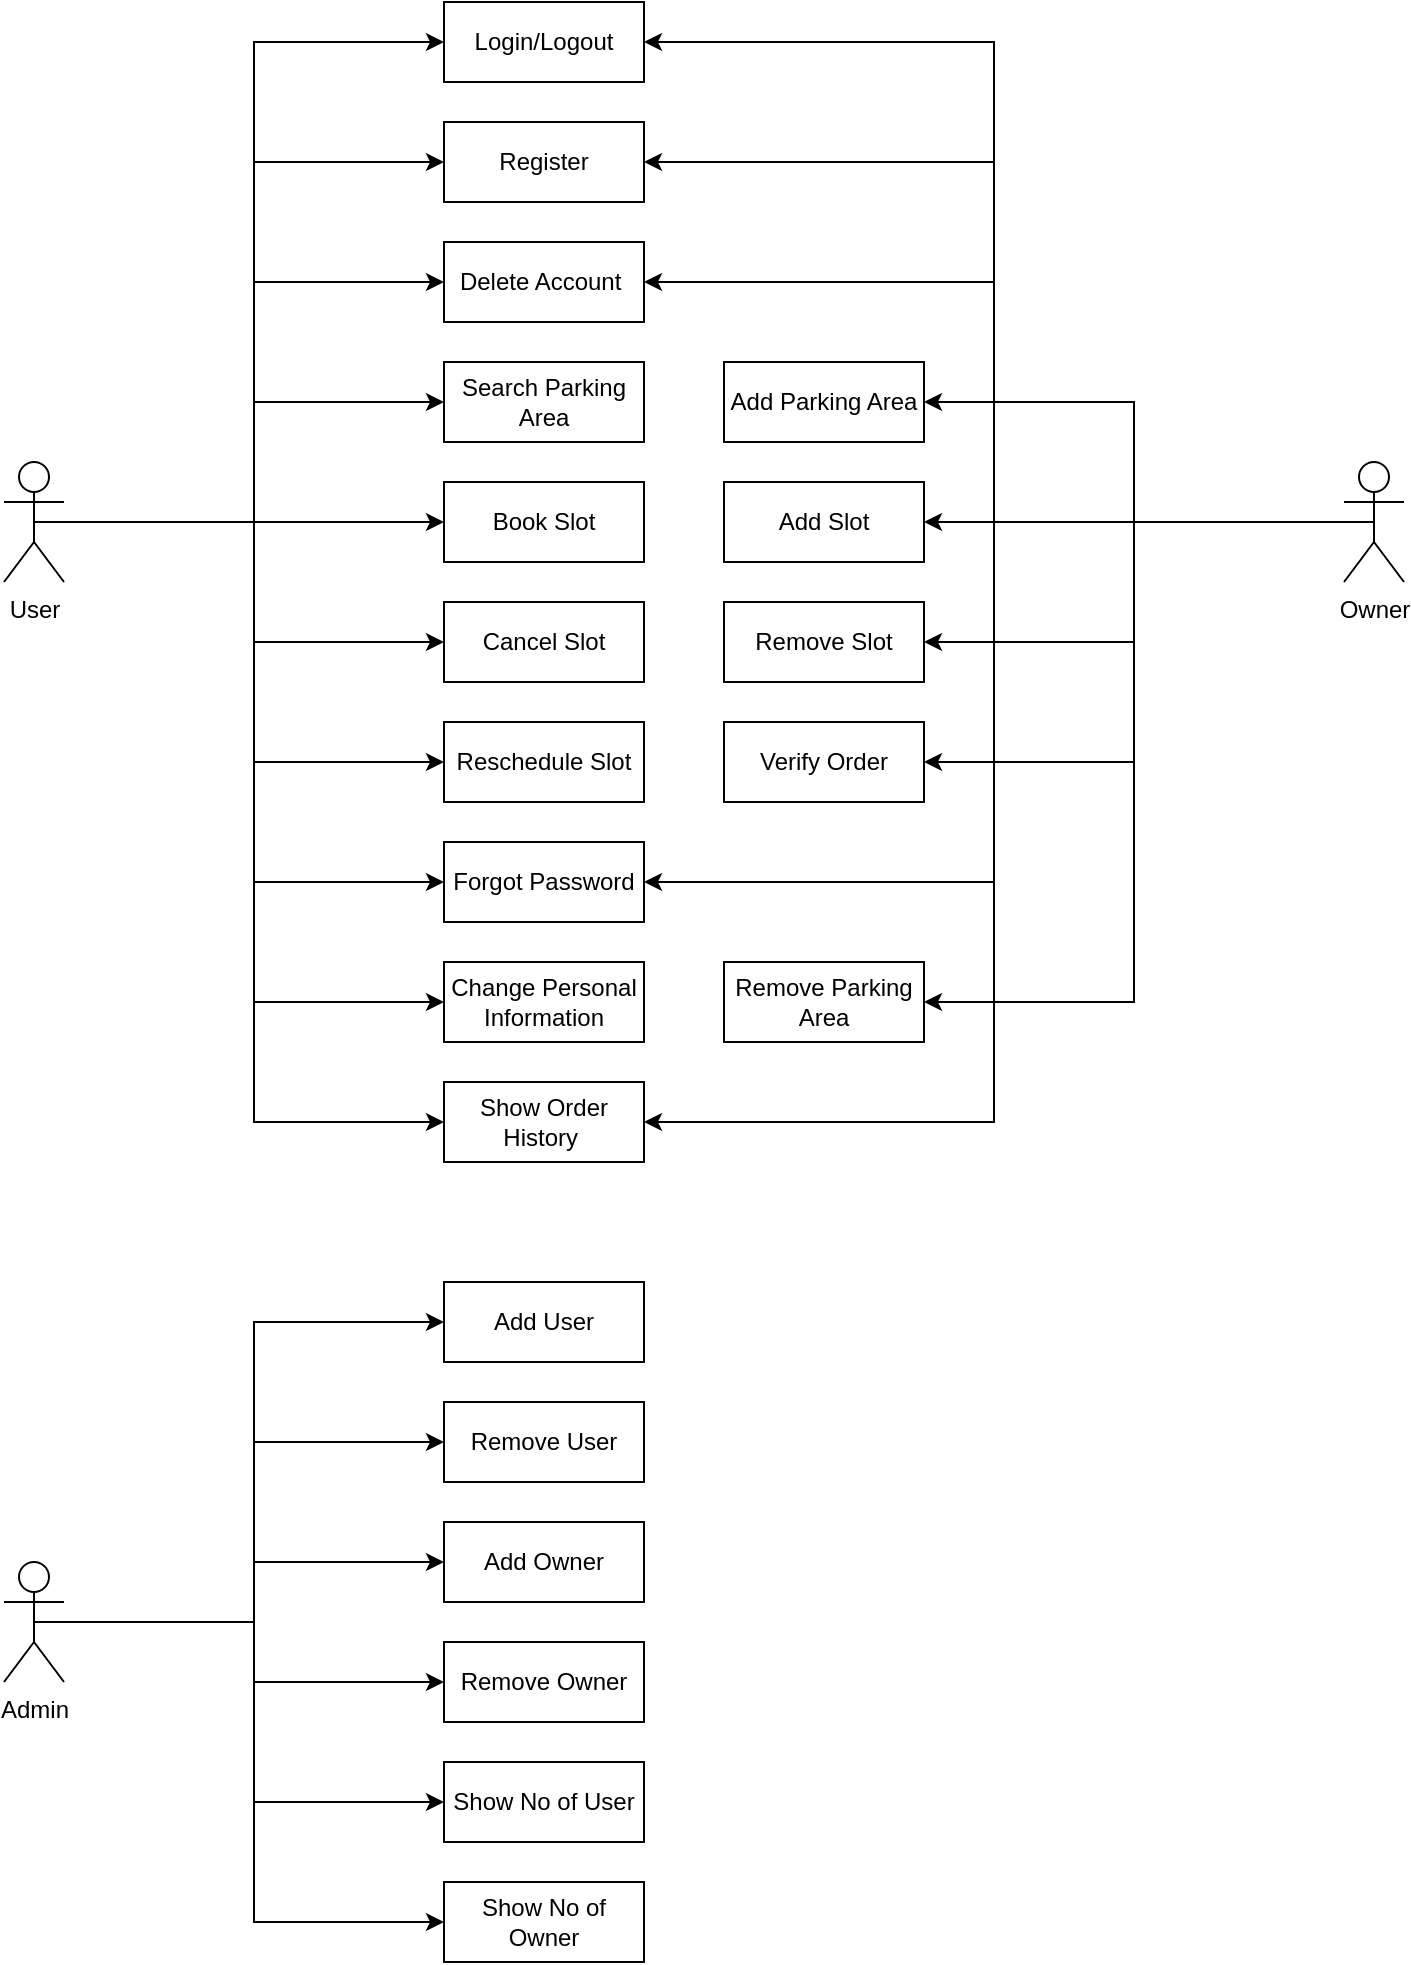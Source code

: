 <mxfile version="20.3.1" type="github"><diagram id="9JNc89d52sO5zC9LgYSv" name="Page-1"><mxGraphModel dx="1038" dy="571" grid="1" gridSize="10" guides="1" tooltips="1" connect="1" arrows="1" fold="1" page="1" pageScale="1" pageWidth="850" pageHeight="1100" math="0" shadow="0"><root><mxCell id="0"/><mxCell id="1" parent="0"/><mxCell id="TXFs_DxhfUPZw4CZAY7L-6" style="edgeStyle=orthogonalEdgeStyle;rounded=0;orthogonalLoop=1;jettySize=auto;html=1;exitX=0.5;exitY=0.5;exitDx=0;exitDy=0;exitPerimeter=0;entryX=0;entryY=0.5;entryDx=0;entryDy=0;" edge="1" parent="1" source="TXFs_DxhfUPZw4CZAY7L-1" target="TXFs_DxhfUPZw4CZAY7L-2"><mxGeometry relative="1" as="geometry"/></mxCell><mxCell id="TXFs_DxhfUPZw4CZAY7L-8" style="edgeStyle=orthogonalEdgeStyle;rounded=0;orthogonalLoop=1;jettySize=auto;html=1;exitX=0.5;exitY=0.5;exitDx=0;exitDy=0;exitPerimeter=0;entryX=0;entryY=0.5;entryDx=0;entryDy=0;" edge="1" parent="1" source="TXFs_DxhfUPZw4CZAY7L-1" target="TXFs_DxhfUPZw4CZAY7L-5"><mxGeometry relative="1" as="geometry"/></mxCell><mxCell id="TXFs_DxhfUPZw4CZAY7L-9" style="edgeStyle=orthogonalEdgeStyle;rounded=0;orthogonalLoop=1;jettySize=auto;html=1;exitX=0.5;exitY=0.5;exitDx=0;exitDy=0;exitPerimeter=0;entryX=0;entryY=0.5;entryDx=0;entryDy=0;" edge="1" parent="1" source="TXFs_DxhfUPZw4CZAY7L-1" target="TXFs_DxhfUPZw4CZAY7L-4"><mxGeometry relative="1" as="geometry"/></mxCell><mxCell id="TXFs_DxhfUPZw4CZAY7L-17" style="edgeStyle=orthogonalEdgeStyle;rounded=0;orthogonalLoop=1;jettySize=auto;html=1;exitX=0.5;exitY=0.5;exitDx=0;exitDy=0;exitPerimeter=0;entryX=0;entryY=0.5;entryDx=0;entryDy=0;" edge="1" parent="1" source="TXFs_DxhfUPZw4CZAY7L-1" target="TXFs_DxhfUPZw4CZAY7L-11"><mxGeometry relative="1" as="geometry"/></mxCell><mxCell id="TXFs_DxhfUPZw4CZAY7L-18" style="edgeStyle=orthogonalEdgeStyle;rounded=0;orthogonalLoop=1;jettySize=auto;html=1;exitX=0.5;exitY=0.5;exitDx=0;exitDy=0;exitPerimeter=0;entryX=0;entryY=0.5;entryDx=0;entryDy=0;" edge="1" parent="1" source="TXFs_DxhfUPZw4CZAY7L-1" target="TXFs_DxhfUPZw4CZAY7L-12"><mxGeometry relative="1" as="geometry"/></mxCell><mxCell id="TXFs_DxhfUPZw4CZAY7L-19" style="edgeStyle=orthogonalEdgeStyle;rounded=0;orthogonalLoop=1;jettySize=auto;html=1;exitX=0.5;exitY=0.5;exitDx=0;exitDy=0;exitPerimeter=0;entryX=0;entryY=0.5;entryDx=0;entryDy=0;" edge="1" parent="1" source="TXFs_DxhfUPZw4CZAY7L-1" target="TXFs_DxhfUPZw4CZAY7L-13"><mxGeometry relative="1" as="geometry"/></mxCell><mxCell id="TXFs_DxhfUPZw4CZAY7L-20" style="edgeStyle=orthogonalEdgeStyle;rounded=0;orthogonalLoop=1;jettySize=auto;html=1;exitX=0.5;exitY=0.5;exitDx=0;exitDy=0;exitPerimeter=0;entryX=0;entryY=0.5;entryDx=0;entryDy=0;" edge="1" parent="1" source="TXFs_DxhfUPZw4CZAY7L-1" target="TXFs_DxhfUPZw4CZAY7L-14"><mxGeometry relative="1" as="geometry"/></mxCell><mxCell id="TXFs_DxhfUPZw4CZAY7L-21" style="edgeStyle=orthogonalEdgeStyle;rounded=0;orthogonalLoop=1;jettySize=auto;html=1;exitX=0.5;exitY=0.5;exitDx=0;exitDy=0;exitPerimeter=0;entryX=0;entryY=0.5;entryDx=0;entryDy=0;" edge="1" parent="1" source="TXFs_DxhfUPZw4CZAY7L-1" target="TXFs_DxhfUPZw4CZAY7L-15"><mxGeometry relative="1" as="geometry"/></mxCell><mxCell id="TXFs_DxhfUPZw4CZAY7L-24" style="edgeStyle=orthogonalEdgeStyle;rounded=0;orthogonalLoop=1;jettySize=auto;html=1;exitX=0.5;exitY=0.5;exitDx=0;exitDy=0;exitPerimeter=0;entryX=0;entryY=0.5;entryDx=0;entryDy=0;" edge="1" parent="1" source="TXFs_DxhfUPZw4CZAY7L-1" target="TXFs_DxhfUPZw4CZAY7L-23"><mxGeometry relative="1" as="geometry"/></mxCell><mxCell id="TXFs_DxhfUPZw4CZAY7L-27" style="edgeStyle=orthogonalEdgeStyle;rounded=0;orthogonalLoop=1;jettySize=auto;html=1;exitX=0.5;exitY=0.5;exitDx=0;exitDy=0;exitPerimeter=0;entryX=0;entryY=0.5;entryDx=0;entryDy=0;" edge="1" parent="1" source="TXFs_DxhfUPZw4CZAY7L-1" target="TXFs_DxhfUPZw4CZAY7L-26"><mxGeometry relative="1" as="geometry"/></mxCell><mxCell id="TXFs_DxhfUPZw4CZAY7L-1" value="User" style="shape=umlActor;verticalLabelPosition=bottom;verticalAlign=top;html=1;outlineConnect=0;" vertex="1" parent="1"><mxGeometry x="100" y="310" width="30" height="60" as="geometry"/></mxCell><mxCell id="TXFs_DxhfUPZw4CZAY7L-2" value="Login/Logout" style="rounded=0;whiteSpace=wrap;html=1;" vertex="1" parent="1"><mxGeometry x="320" y="80" width="100" height="40" as="geometry"/></mxCell><mxCell id="TXFs_DxhfUPZw4CZAY7L-4" value="Delete Account&amp;nbsp;" style="rounded=0;whiteSpace=wrap;html=1;" vertex="1" parent="1"><mxGeometry x="320" y="200" width="100" height="40" as="geometry"/></mxCell><mxCell id="TXFs_DxhfUPZw4CZAY7L-5" value="Register" style="rounded=0;whiteSpace=wrap;html=1;" vertex="1" parent="1"><mxGeometry x="320" y="140" width="100" height="40" as="geometry"/></mxCell><mxCell id="TXFs_DxhfUPZw4CZAY7L-11" value="Search Parking Area" style="rounded=0;whiteSpace=wrap;html=1;" vertex="1" parent="1"><mxGeometry x="320" y="260" width="100" height="40" as="geometry"/></mxCell><mxCell id="TXFs_DxhfUPZw4CZAY7L-12" value="Book Slot" style="rounded=0;whiteSpace=wrap;html=1;" vertex="1" parent="1"><mxGeometry x="320" y="320" width="100" height="40" as="geometry"/></mxCell><mxCell id="TXFs_DxhfUPZw4CZAY7L-13" value="Cancel Slot" style="rounded=0;whiteSpace=wrap;html=1;" vertex="1" parent="1"><mxGeometry x="320" y="380" width="100" height="40" as="geometry"/></mxCell><mxCell id="TXFs_DxhfUPZw4CZAY7L-14" value="Reschedule Slot" style="rounded=0;whiteSpace=wrap;html=1;" vertex="1" parent="1"><mxGeometry x="320" y="440" width="100" height="40" as="geometry"/></mxCell><mxCell id="TXFs_DxhfUPZw4CZAY7L-15" value="Forgot Password" style="rounded=0;whiteSpace=wrap;html=1;" vertex="1" parent="1"><mxGeometry x="320" y="500" width="100" height="40" as="geometry"/></mxCell><mxCell id="TXFs_DxhfUPZw4CZAY7L-23" value="Change Personal Information" style="rounded=0;whiteSpace=wrap;html=1;" vertex="1" parent="1"><mxGeometry x="320" y="560" width="100" height="40" as="geometry"/></mxCell><mxCell id="TXFs_DxhfUPZw4CZAY7L-26" value="Show Order History&amp;nbsp;" style="rounded=0;whiteSpace=wrap;html=1;" vertex="1" parent="1"><mxGeometry x="320" y="620" width="100" height="40" as="geometry"/></mxCell><mxCell id="TXFs_DxhfUPZw4CZAY7L-36" style="edgeStyle=orthogonalEdgeStyle;rounded=0;orthogonalLoop=1;jettySize=auto;html=1;exitX=0.5;exitY=0.5;exitDx=0;exitDy=0;exitPerimeter=0;entryX=1;entryY=0.5;entryDx=0;entryDy=0;" edge="1" parent="1" source="TXFs_DxhfUPZw4CZAY7L-31" target="TXFs_DxhfUPZw4CZAY7L-2"><mxGeometry relative="1" as="geometry"/></mxCell><mxCell id="TXFs_DxhfUPZw4CZAY7L-37" style="edgeStyle=orthogonalEdgeStyle;rounded=0;orthogonalLoop=1;jettySize=auto;html=1;exitX=0.5;exitY=0.5;exitDx=0;exitDy=0;exitPerimeter=0;entryX=1;entryY=0.5;entryDx=0;entryDy=0;" edge="1" parent="1" source="TXFs_DxhfUPZw4CZAY7L-31" target="TXFs_DxhfUPZw4CZAY7L-5"><mxGeometry relative="1" as="geometry"/></mxCell><mxCell id="TXFs_DxhfUPZw4CZAY7L-38" style="edgeStyle=orthogonalEdgeStyle;rounded=0;orthogonalLoop=1;jettySize=auto;html=1;exitX=0.5;exitY=0.5;exitDx=0;exitDy=0;exitPerimeter=0;entryX=1;entryY=0.5;entryDx=0;entryDy=0;" edge="1" parent="1" source="TXFs_DxhfUPZw4CZAY7L-31" target="TXFs_DxhfUPZw4CZAY7L-4"><mxGeometry relative="1" as="geometry"/></mxCell><mxCell id="TXFs_DxhfUPZw4CZAY7L-39" style="edgeStyle=orthogonalEdgeStyle;rounded=0;orthogonalLoop=1;jettySize=auto;html=1;exitX=0.5;exitY=0.5;exitDx=0;exitDy=0;exitPerimeter=0;entryX=1;entryY=0.5;entryDx=0;entryDy=0;" edge="1" parent="1" source="TXFs_DxhfUPZw4CZAY7L-31" target="TXFs_DxhfUPZw4CZAY7L-26"><mxGeometry relative="1" as="geometry"/></mxCell><mxCell id="TXFs_DxhfUPZw4CZAY7L-40" style="edgeStyle=orthogonalEdgeStyle;rounded=0;orthogonalLoop=1;jettySize=auto;html=1;exitX=0.5;exitY=0.5;exitDx=0;exitDy=0;exitPerimeter=0;entryX=1;entryY=0.5;entryDx=0;entryDy=0;" edge="1" parent="1" source="TXFs_DxhfUPZw4CZAY7L-31" target="TXFs_DxhfUPZw4CZAY7L-15"><mxGeometry relative="1" as="geometry"/></mxCell><mxCell id="TXFs_DxhfUPZw4CZAY7L-44" style="edgeStyle=orthogonalEdgeStyle;rounded=0;orthogonalLoop=1;jettySize=auto;html=1;exitX=0.5;exitY=0.5;exitDx=0;exitDy=0;exitPerimeter=0;entryX=1;entryY=0.5;entryDx=0;entryDy=0;" edge="1" parent="1" source="TXFs_DxhfUPZw4CZAY7L-31" target="TXFs_DxhfUPZw4CZAY7L-42"><mxGeometry relative="1" as="geometry"/></mxCell><mxCell id="TXFs_DxhfUPZw4CZAY7L-45" style="edgeStyle=orthogonalEdgeStyle;rounded=0;orthogonalLoop=1;jettySize=auto;html=1;exitX=0.5;exitY=0.5;exitDx=0;exitDy=0;exitPerimeter=0;entryX=1;entryY=0.5;entryDx=0;entryDy=0;" edge="1" parent="1" source="TXFs_DxhfUPZw4CZAY7L-31" target="TXFs_DxhfUPZw4CZAY7L-43"><mxGeometry relative="1" as="geometry"/></mxCell><mxCell id="TXFs_DxhfUPZw4CZAY7L-48" style="edgeStyle=orthogonalEdgeStyle;rounded=0;orthogonalLoop=1;jettySize=auto;html=1;exitX=0.5;exitY=0.5;exitDx=0;exitDy=0;exitPerimeter=0;entryX=1;entryY=0.5;entryDx=0;entryDy=0;" edge="1" parent="1" source="TXFs_DxhfUPZw4CZAY7L-31" target="TXFs_DxhfUPZw4CZAY7L-47"><mxGeometry relative="1" as="geometry"/></mxCell><mxCell id="TXFs_DxhfUPZw4CZAY7L-52" style="edgeStyle=orthogonalEdgeStyle;rounded=0;orthogonalLoop=1;jettySize=auto;html=1;exitX=0.5;exitY=0.5;exitDx=0;exitDy=0;exitPerimeter=0;entryX=1;entryY=0.5;entryDx=0;entryDy=0;" edge="1" parent="1" source="TXFs_DxhfUPZw4CZAY7L-31" target="TXFs_DxhfUPZw4CZAY7L-51"><mxGeometry relative="1" as="geometry"/></mxCell><mxCell id="TXFs_DxhfUPZw4CZAY7L-55" style="edgeStyle=orthogonalEdgeStyle;rounded=0;orthogonalLoop=1;jettySize=auto;html=1;exitX=0.5;exitY=0.5;exitDx=0;exitDy=0;exitPerimeter=0;entryX=1;entryY=0.5;entryDx=0;entryDy=0;" edge="1" parent="1" source="TXFs_DxhfUPZw4CZAY7L-31" target="TXFs_DxhfUPZw4CZAY7L-54"><mxGeometry relative="1" as="geometry"/></mxCell><mxCell id="TXFs_DxhfUPZw4CZAY7L-31" value="Owner" style="shape=umlActor;verticalLabelPosition=bottom;verticalAlign=top;html=1;outlineConnect=0;" vertex="1" parent="1"><mxGeometry x="770" y="310" width="30" height="60" as="geometry"/></mxCell><mxCell id="TXFs_DxhfUPZw4CZAY7L-42" value="Add Parking Area" style="rounded=0;whiteSpace=wrap;html=1;" vertex="1" parent="1"><mxGeometry x="460" y="260" width="100" height="40" as="geometry"/></mxCell><mxCell id="TXFs_DxhfUPZw4CZAY7L-43" value="Add Slot" style="rounded=0;whiteSpace=wrap;html=1;" vertex="1" parent="1"><mxGeometry x="460" y="320" width="100" height="40" as="geometry"/></mxCell><mxCell id="TXFs_DxhfUPZw4CZAY7L-47" value="Remove Slot" style="rounded=0;whiteSpace=wrap;html=1;" vertex="1" parent="1"><mxGeometry x="460" y="380" width="100" height="40" as="geometry"/></mxCell><mxCell id="TXFs_DxhfUPZw4CZAY7L-51" value="Verify Order" style="rounded=0;whiteSpace=wrap;html=1;" vertex="1" parent="1"><mxGeometry x="460" y="440" width="100" height="40" as="geometry"/></mxCell><mxCell id="TXFs_DxhfUPZw4CZAY7L-54" value="Remove Parking Area" style="rounded=0;whiteSpace=wrap;html=1;" vertex="1" parent="1"><mxGeometry x="460" y="560" width="100" height="40" as="geometry"/></mxCell><mxCell id="TXFs_DxhfUPZw4CZAY7L-64" style="edgeStyle=orthogonalEdgeStyle;rounded=0;orthogonalLoop=1;jettySize=auto;html=1;exitX=0.5;exitY=0.5;exitDx=0;exitDy=0;exitPerimeter=0;entryX=0;entryY=0.5;entryDx=0;entryDy=0;" edge="1" parent="1" source="TXFs_DxhfUPZw4CZAY7L-57" target="TXFs_DxhfUPZw4CZAY7L-59"><mxGeometry relative="1" as="geometry"/></mxCell><mxCell id="TXFs_DxhfUPZw4CZAY7L-65" style="edgeStyle=orthogonalEdgeStyle;rounded=0;orthogonalLoop=1;jettySize=auto;html=1;exitX=0.5;exitY=0.5;exitDx=0;exitDy=0;exitPerimeter=0;entryX=0;entryY=0.5;entryDx=0;entryDy=0;" edge="1" parent="1" source="TXFs_DxhfUPZw4CZAY7L-57" target="TXFs_DxhfUPZw4CZAY7L-60"><mxGeometry relative="1" as="geometry"/></mxCell><mxCell id="TXFs_DxhfUPZw4CZAY7L-66" style="edgeStyle=orthogonalEdgeStyle;rounded=0;orthogonalLoop=1;jettySize=auto;html=1;exitX=0.5;exitY=0.5;exitDx=0;exitDy=0;exitPerimeter=0;entryX=0;entryY=0.5;entryDx=0;entryDy=0;" edge="1" parent="1" source="TXFs_DxhfUPZw4CZAY7L-57" target="TXFs_DxhfUPZw4CZAY7L-61"><mxGeometry relative="1" as="geometry"/></mxCell><mxCell id="TXFs_DxhfUPZw4CZAY7L-67" style="edgeStyle=orthogonalEdgeStyle;rounded=0;orthogonalLoop=1;jettySize=auto;html=1;exitX=0.5;exitY=0.5;exitDx=0;exitDy=0;exitPerimeter=0;entryX=0;entryY=0.5;entryDx=0;entryDy=0;" edge="1" parent="1" source="TXFs_DxhfUPZw4CZAY7L-57" target="TXFs_DxhfUPZw4CZAY7L-62"><mxGeometry relative="1" as="geometry"/></mxCell><mxCell id="TXFs_DxhfUPZw4CZAY7L-72" style="edgeStyle=orthogonalEdgeStyle;rounded=0;orthogonalLoop=1;jettySize=auto;html=1;exitX=0.5;exitY=0.5;exitDx=0;exitDy=0;exitPerimeter=0;entryX=0;entryY=0.5;entryDx=0;entryDy=0;" edge="1" parent="1" source="TXFs_DxhfUPZw4CZAY7L-57" target="TXFs_DxhfUPZw4CZAY7L-69"><mxGeometry relative="1" as="geometry"/></mxCell><mxCell id="TXFs_DxhfUPZw4CZAY7L-73" style="edgeStyle=orthogonalEdgeStyle;rounded=0;orthogonalLoop=1;jettySize=auto;html=1;exitX=0.5;exitY=0.5;exitDx=0;exitDy=0;exitPerimeter=0;entryX=0;entryY=0.5;entryDx=0;entryDy=0;" edge="1" parent="1" source="TXFs_DxhfUPZw4CZAY7L-57" target="TXFs_DxhfUPZw4CZAY7L-70"><mxGeometry relative="1" as="geometry"/></mxCell><mxCell id="TXFs_DxhfUPZw4CZAY7L-57" value="Admin" style="shape=umlActor;verticalLabelPosition=bottom;verticalAlign=top;html=1;outlineConnect=0;" vertex="1" parent="1"><mxGeometry x="100" y="860" width="30" height="60" as="geometry"/></mxCell><mxCell id="TXFs_DxhfUPZw4CZAY7L-59" value="Add User" style="rounded=0;whiteSpace=wrap;html=1;" vertex="1" parent="1"><mxGeometry x="320" y="720" width="100" height="40" as="geometry"/></mxCell><mxCell id="TXFs_DxhfUPZw4CZAY7L-60" value="Remove User" style="rounded=0;whiteSpace=wrap;html=1;" vertex="1" parent="1"><mxGeometry x="320" y="780" width="100" height="40" as="geometry"/></mxCell><mxCell id="TXFs_DxhfUPZw4CZAY7L-61" value="Add Owner" style="rounded=0;whiteSpace=wrap;html=1;" vertex="1" parent="1"><mxGeometry x="320" y="840" width="100" height="40" as="geometry"/></mxCell><mxCell id="TXFs_DxhfUPZw4CZAY7L-62" value="Remove Owner" style="rounded=0;whiteSpace=wrap;html=1;" vertex="1" parent="1"><mxGeometry x="320" y="900" width="100" height="40" as="geometry"/></mxCell><mxCell id="TXFs_DxhfUPZw4CZAY7L-69" value="Show No of User" style="rounded=0;whiteSpace=wrap;html=1;" vertex="1" parent="1"><mxGeometry x="320" y="960" width="100" height="40" as="geometry"/></mxCell><mxCell id="TXFs_DxhfUPZw4CZAY7L-70" value="Show No of Owner" style="rounded=0;whiteSpace=wrap;html=1;" vertex="1" parent="1"><mxGeometry x="320" y="1020" width="100" height="40" as="geometry"/></mxCell></root></mxGraphModel></diagram></mxfile>